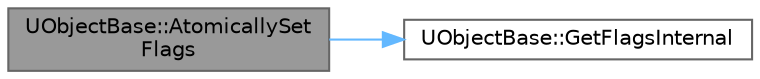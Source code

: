 digraph "UObjectBase::AtomicallySetFlags"
{
 // INTERACTIVE_SVG=YES
 // LATEX_PDF_SIZE
  bgcolor="transparent";
  edge [fontname=Helvetica,fontsize=10,labelfontname=Helvetica,labelfontsize=10];
  node [fontname=Helvetica,fontsize=10,shape=box,height=0.2,width=0.4];
  rankdir="LR";
  Node1 [id="Node000001",label="UObjectBase::AtomicallySet\lFlags",height=0.2,width=0.4,color="gray40", fillcolor="grey60", style="filled", fontcolor="black",tooltip="Atomically adds the specified flags."];
  Node1 -> Node2 [id="edge1_Node000001_Node000002",color="steelblue1",style="solid",tooltip=" "];
  Node2 [id="Node000002",label="UObjectBase::GetFlagsInternal",height=0.2,width=0.4,color="grey40", fillcolor="white", style="filled",URL="$d9/dc4/classUObjectBase.html#a0e95218a3a01598a12219247c903d5c7",tooltip=" "];
}
